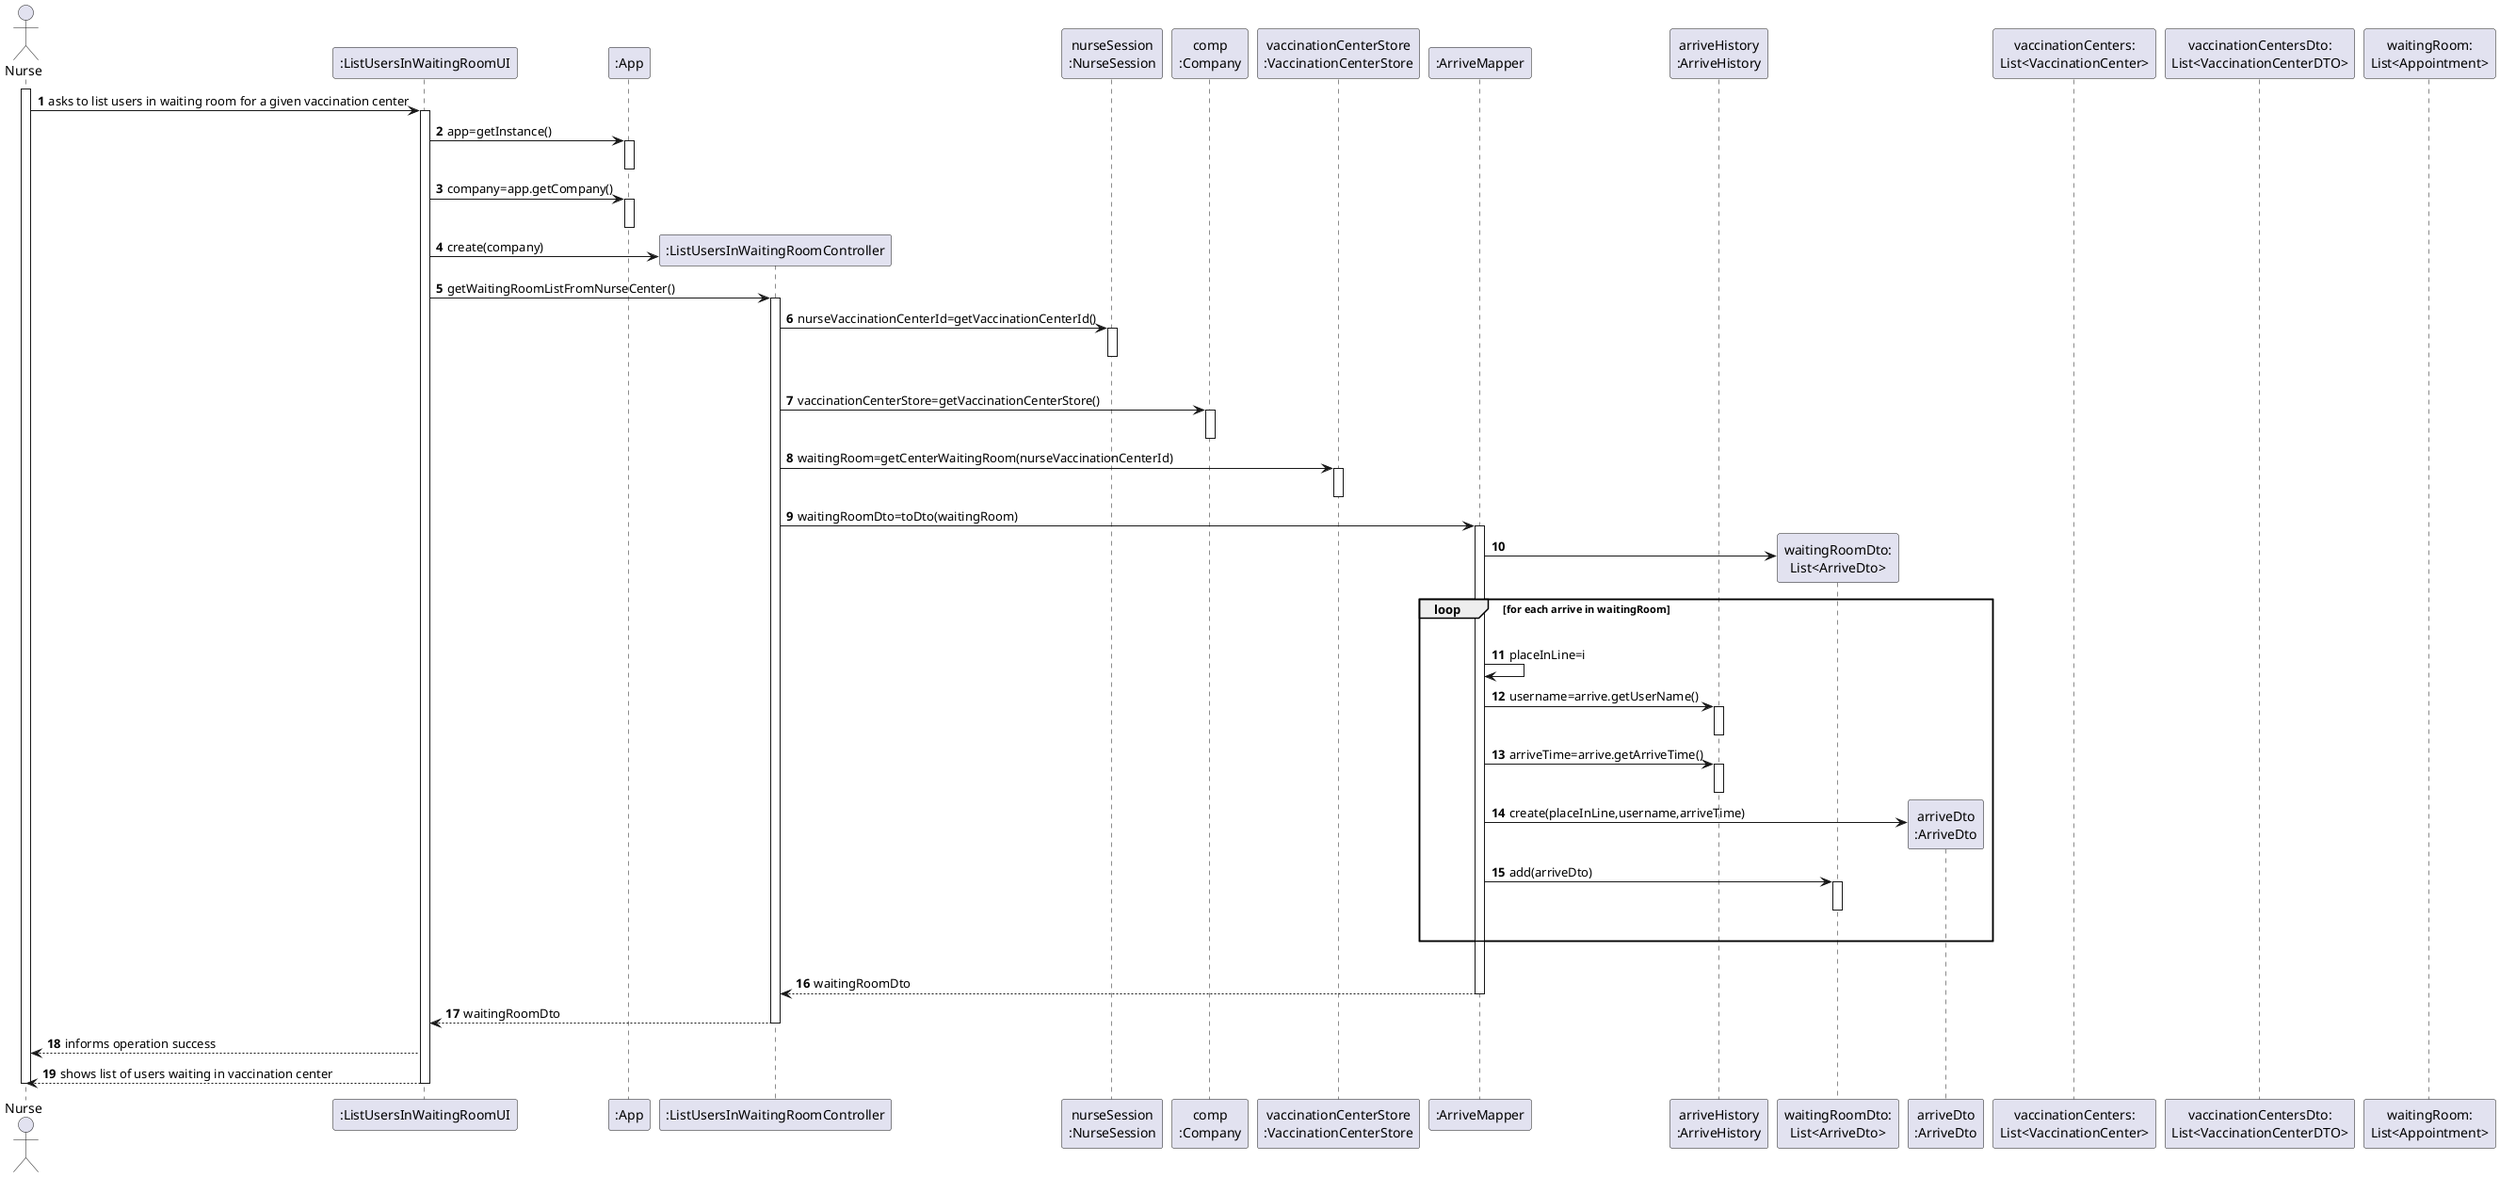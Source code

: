 @startuml
autonumber
'hide footbox
actor "Nurse" as NURSE

participant ":ListUsersInWaitingRoomUI" as UI
activate NURSE
NURSE -> UI : asks to list users in waiting room for a given vaccination center
activate UI
participant ":App" as APP
UI -> APP : app=getInstance()
activate APP
deactivate APP
UI -> APP : company=app.getCompany()
activate APP
deactivate APP

create ":ListUsersInWaitingRoomController" as CTRL

UI -> CTRL : create(company)

participant "nurseSession\n:NurseSession" as FAC
participant "comp\n:Company" as COMP
participant "vaccinationCenterStore\n:VaccinationCenterStore" as VACS
participant ":ArriveMapper" as ARRM
participant "arriveHistory\n:ArriveHistory" as ARR
participant "arrive:Arrive" as ARR


UI -> CTRL : getWaitingRoomListFromNurseCenter()
activate CTRL
CTRL -> FAC : nurseVaccinationCenterId=getVaccinationCenterId()
activate FAC
deactivate FAC
|||

CTRL -> COMP : vaccinationCenterStore=getVaccinationCenterStore()
activate COMP
deactivate

CTRL -> VACS : waitingRoom=getCenterWaitingRoom(nurseVaccinationCenterId)
activate VACS
deactivate VACS

CTRL -> ARRM : waitingRoomDto=toDto(waitingRoom)
activate ARRM

create "waitingRoomDto:\nList<ArriveDto>" as WAITDTO

ARRM -> WAITDTO

loop for each arrive in waitingRoom
|||
  ARRM -> ARRM : placeInLine=i
  ARRM -> ARR : username=arrive.getUserName()
  activate ARR
  deactivate ARR
  ARRM -> ARR : arriveTime=arrive.getArriveTime()
  activate ARR
  deactivate ARR

  create "arriveDto\n:ArriveDto" as APODTO
  ARRM -> APODTO : create(placeInLine,username,arriveTime)

  ARRM -> WAITDTO : add(arriveDto)
  activate WAITDTO
  deactivate WAITDTO
|||
end

|||
ARRM --> CTRL : waitingRoomDto 

deactivate ARRM

CTRL --> UI: waitingRoomDto

deactivate COMP
deactivate CTRL
UI --> NURSE : informs operation success
UI --> NURSE: shows list of users waiting in vaccination center
deactivate UI

deactivate UI
deactivate CTRL
deactivate NURSE

participant "vaccinationCenters:\nList<VaccinationCenter>"
participant "vaccinationCentersDto:\nList<VaccinationCenterDTO>"
participant "waitingRoom:\nList<Appointment>"

@enduml
